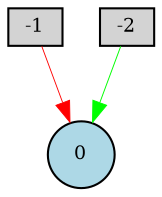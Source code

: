digraph {
	node [fontsize=9 height=0.2 shape=circle width=0.2]
	-1 [fillcolor=lightgray shape=box style=filled]
	-2 [fillcolor=lightgray shape=box style=filled]
	0 [fillcolor=lightblue style=filled]
	-1 -> 0 [color=red penwidth=0.43324472561263017 style=solid]
	-2 -> 0 [color=green penwidth=0.45525359873173377 style=solid]
}
